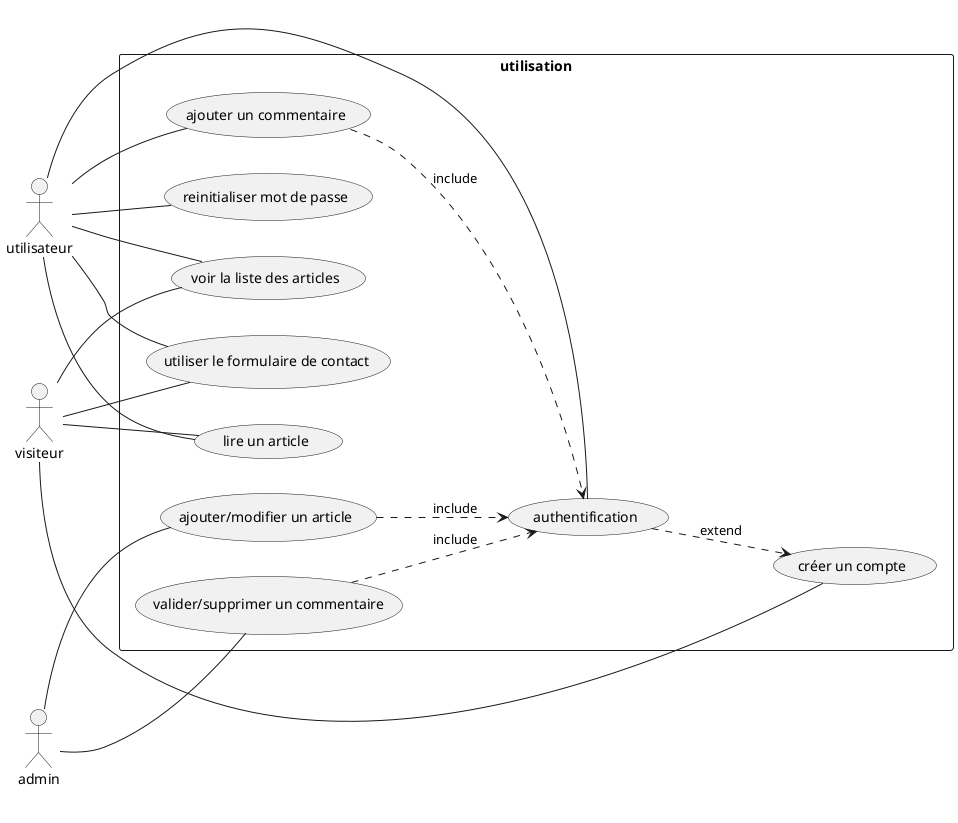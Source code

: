 @startuml Cas_d_utilisation
scale 1
Left to right direction
skinparam packageStyle rect
actor utilisateur
actor admin
actor visiteur

rectangle utilisation{
(admin) -- (ajouter/modifier un article)
(ajouter/modifier un article) ..> (authentification) :include

(admin) -- (valider/supprimer un commentaire)
(valider/supprimer un commentaire) ..> (authentification) :include

(utilisateur) -- (ajouter un commentaire)
(utilisateur) -- (authentification)
(ajouter un commentaire) ..> (authentification) :include

(utilisateur) -- (utiliser le formulaire de contact)
(utilisateur) -- (voir la liste des articles)
(utilisateur) -- (lire un article)
(utilisateur) -- (reinitialiser mot de passe)

(visiteur) -- (lire un article)
(visiteur) -- (voir la liste des articles)
(visiteur) -- (créer un compte)
(visiteur) -- (utiliser le formulaire de contact)

(authentification) ..> (créer un compte) :extend
}
@endumlmodération-des-commentaires